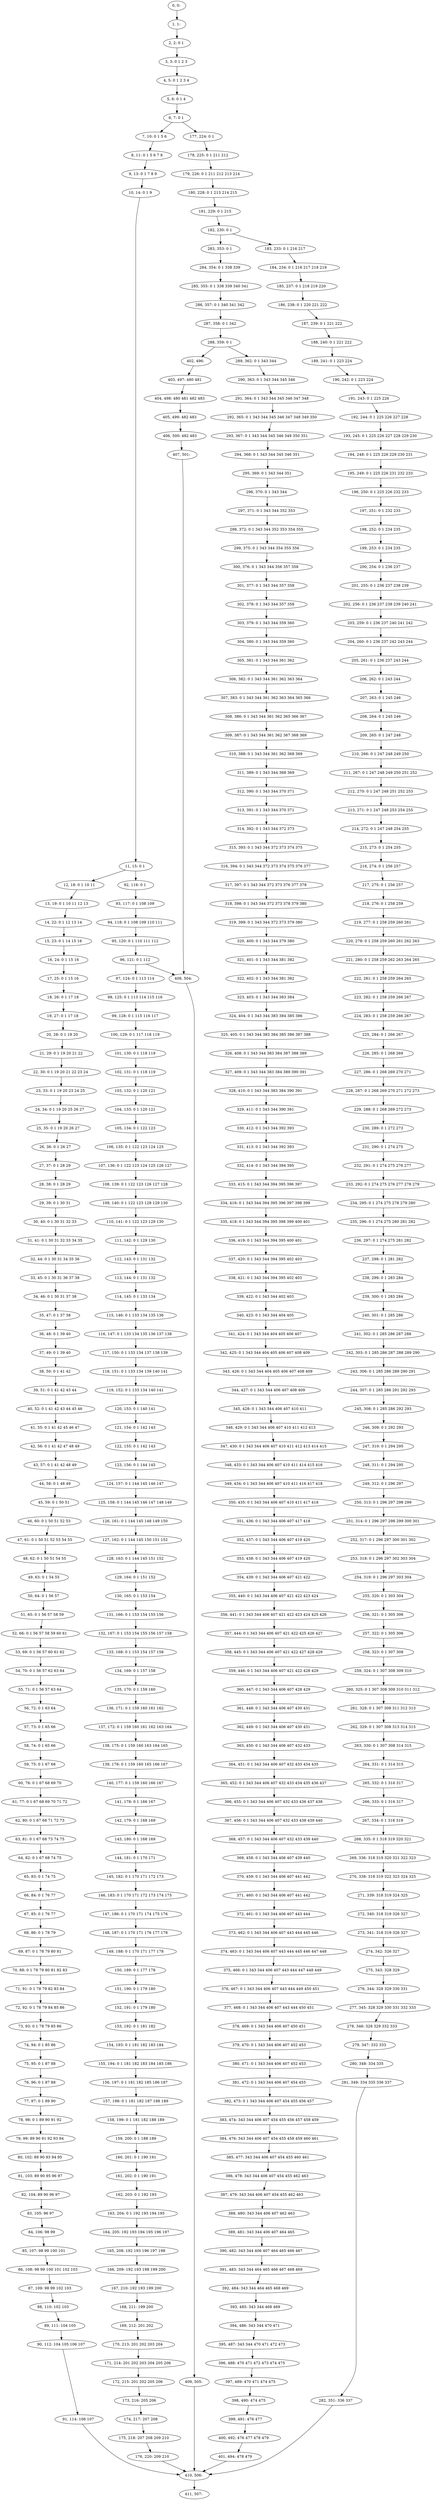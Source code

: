 digraph G {
0[label="0, 0: "];
1[label="1, 1: "];
2[label="2, 2: 0 1 "];
3[label="3, 3: 0 1 2 3 "];
4[label="4, 5: 0 1 2 3 4 "];
5[label="5, 6: 0 1 4 "];
6[label="6, 7: 0 1 "];
7[label="7, 10: 0 1 5 6 "];
8[label="8, 11: 0 1 5 6 7 8 "];
9[label="9, 13: 0 1 7 8 9 "];
10[label="10, 14: 0 1 9 "];
11[label="11, 15: 0 1 "];
12[label="12, 18: 0 1 10 11 "];
13[label="13, 19: 0 1 10 11 12 13 "];
14[label="14, 22: 0 1 12 13 14 "];
15[label="15, 23: 0 1 14 15 16 "];
16[label="16, 24: 0 1 15 16 "];
17[label="17, 25: 0 1 15 16 "];
18[label="18, 26: 0 1 17 18 "];
19[label="19, 27: 0 1 17 18 "];
20[label="20, 28: 0 1 19 20 "];
21[label="21, 29: 0 1 19 20 21 22 "];
22[label="22, 30: 0 1 19 20 21 22 23 24 "];
23[label="23, 33: 0 1 19 20 23 24 25 "];
24[label="24, 34: 0 1 19 20 25 26 27 "];
25[label="25, 35: 0 1 19 20 26 27 "];
26[label="26, 36: 0 1 26 27 "];
27[label="27, 37: 0 1 28 29 "];
28[label="28, 38: 0 1 28 29 "];
29[label="29, 39: 0 1 30 31 "];
30[label="30, 40: 0 1 30 31 32 33 "];
31[label="31, 41: 0 1 30 31 32 33 34 35 "];
32[label="32, 44: 0 1 30 31 34 35 36 "];
33[label="33, 45: 0 1 30 31 36 37 38 "];
34[label="34, 46: 0 1 30 31 37 38 "];
35[label="35, 47: 0 1 37 38 "];
36[label="36, 48: 0 1 39 40 "];
37[label="37, 49: 0 1 39 40 "];
38[label="38, 50: 0 1 41 42 "];
39[label="39, 51: 0 1 41 42 43 44 "];
40[label="40, 52: 0 1 41 42 43 44 45 46 "];
41[label="41, 55: 0 1 41 42 45 46 47 "];
42[label="42, 56: 0 1 41 42 47 48 49 "];
43[label="43, 57: 0 1 41 42 48 49 "];
44[label="44, 58: 0 1 48 49 "];
45[label="45, 59: 0 1 50 51 "];
46[label="46, 60: 0 1 50 51 52 53 "];
47[label="47, 61: 0 1 50 51 52 53 54 55 "];
48[label="48, 62: 0 1 50 51 54 55 "];
49[label="49, 63: 0 1 54 55 "];
50[label="50, 64: 0 1 56 57 "];
51[label="51, 65: 0 1 56 57 58 59 "];
52[label="52, 66: 0 1 56 57 58 59 60 61 "];
53[label="53, 69: 0 1 56 57 60 61 62 "];
54[label="54, 70: 0 1 56 57 62 63 64 "];
55[label="55, 71: 0 1 56 57 63 64 "];
56[label="56, 72: 0 1 63 64 "];
57[label="57, 73: 0 1 65 66 "];
58[label="58, 74: 0 1 65 66 "];
59[label="59, 75: 0 1 67 68 "];
60[label="60, 76: 0 1 67 68 69 70 "];
61[label="61, 77: 0 1 67 68 69 70 71 72 "];
62[label="62, 80: 0 1 67 68 71 72 73 "];
63[label="63, 81: 0 1 67 68 73 74 75 "];
64[label="64, 82: 0 1 67 68 74 75 "];
65[label="65, 83: 0 1 74 75 "];
66[label="66, 84: 0 1 76 77 "];
67[label="67, 85: 0 1 76 77 "];
68[label="68, 86: 0 1 78 79 "];
69[label="69, 87: 0 1 78 79 80 81 "];
70[label="70, 88: 0 1 78 79 80 81 82 83 "];
71[label="71, 91: 0 1 78 79 82 83 84 "];
72[label="72, 92: 0 1 78 79 84 85 86 "];
73[label="73, 93: 0 1 78 79 85 86 "];
74[label="74, 94: 0 1 85 86 "];
75[label="75, 95: 0 1 87 88 "];
76[label="76, 96: 0 1 87 88 "];
77[label="77, 97: 0 1 89 90 "];
78[label="78, 98: 0 1 89 90 91 92 "];
79[label="79, 99: 89 90 91 92 93 94 "];
80[label="80, 102: 89 90 93 94 95 "];
81[label="81, 103: 89 90 95 96 97 "];
82[label="82, 104: 89 90 96 97 "];
83[label="83, 105: 96 97 "];
84[label="84, 106: 98 99 "];
85[label="85, 107: 98 99 100 101 "];
86[label="86, 108: 98 99 100 101 102 103 "];
87[label="87, 109: 98 99 102 103 "];
88[label="88, 110: 102 103 "];
89[label="89, 111: 104 105 "];
90[label="90, 112: 104 105 106 107 "];
91[label="91, 114: 106 107 "];
92[label="92, 116: 0 1 "];
93[label="93, 117: 0 1 108 109 "];
94[label="94, 118: 0 1 108 109 110 111 "];
95[label="95, 120: 0 1 110 111 112 "];
96[label="96, 121: 0 1 112 "];
97[label="97, 124: 0 1 113 114 "];
98[label="98, 125: 0 1 113 114 115 116 "];
99[label="99, 128: 0 1 115 116 117 "];
100[label="100, 129: 0 1 117 118 119 "];
101[label="101, 130: 0 1 118 119 "];
102[label="102, 131: 0 1 118 119 "];
103[label="103, 132: 0 1 120 121 "];
104[label="104, 133: 0 1 120 121 "];
105[label="105, 134: 0 1 122 123 "];
106[label="106, 135: 0 1 122 123 124 125 "];
107[label="107, 136: 0 1 122 123 124 125 126 127 "];
108[label="108, 139: 0 1 122 123 126 127 128 "];
109[label="109, 140: 0 1 122 123 128 129 130 "];
110[label="110, 141: 0 1 122 123 129 130 "];
111[label="111, 142: 0 1 129 130 "];
112[label="112, 143: 0 1 131 132 "];
113[label="113, 144: 0 1 131 132 "];
114[label="114, 145: 0 1 133 134 "];
115[label="115, 146: 0 1 133 134 135 136 "];
116[label="116, 147: 0 1 133 134 135 136 137 138 "];
117[label="117, 150: 0 1 133 134 137 138 139 "];
118[label="118, 151: 0 1 133 134 139 140 141 "];
119[label="119, 152: 0 1 133 134 140 141 "];
120[label="120, 153: 0 1 140 141 "];
121[label="121, 154: 0 1 142 143 "];
122[label="122, 155: 0 1 142 143 "];
123[label="123, 156: 0 1 144 145 "];
124[label="124, 157: 0 1 144 145 146 147 "];
125[label="125, 158: 0 1 144 145 146 147 148 149 "];
126[label="126, 161: 0 1 144 145 148 149 150 "];
127[label="127, 162: 0 1 144 145 150 151 152 "];
128[label="128, 163: 0 1 144 145 151 152 "];
129[label="129, 164: 0 1 151 152 "];
130[label="130, 165: 0 1 153 154 "];
131[label="131, 166: 0 1 153 154 155 156 "];
132[label="132, 167: 0 1 153 154 155 156 157 158 "];
133[label="133, 168: 0 1 153 154 157 158 "];
134[label="134, 169: 0 1 157 158 "];
135[label="135, 170: 0 1 159 160 "];
136[label="136, 171: 0 1 159 160 161 162 "];
137[label="137, 172: 0 1 159 160 161 162 163 164 "];
138[label="138, 175: 0 1 159 160 163 164 165 "];
139[label="139, 176: 0 1 159 160 165 166 167 "];
140[label="140, 177: 0 1 159 160 166 167 "];
141[label="141, 178: 0 1 166 167 "];
142[label="142, 179: 0 1 168 169 "];
143[label="143, 180: 0 1 168 169 "];
144[label="144, 181: 0 1 170 171 "];
145[label="145, 182: 0 1 170 171 172 173 "];
146[label="146, 183: 0 1 170 171 172 173 174 175 "];
147[label="147, 186: 0 1 170 171 174 175 176 "];
148[label="148, 187: 0 1 170 171 176 177 178 "];
149[label="149, 188: 0 1 170 171 177 178 "];
150[label="150, 189: 0 1 177 178 "];
151[label="151, 190: 0 1 179 180 "];
152[label="152, 191: 0 1 179 180 "];
153[label="153, 192: 0 1 181 182 "];
154[label="154, 193: 0 1 181 182 183 184 "];
155[label="155, 194: 0 1 181 182 183 184 185 186 "];
156[label="156, 197: 0 1 181 182 185 186 187 "];
157[label="157, 198: 0 1 181 182 187 188 189 "];
158[label="158, 199: 0 1 181 182 188 189 "];
159[label="159, 200: 0 1 188 189 "];
160[label="160, 201: 0 1 190 191 "];
161[label="161, 202: 0 1 190 191 "];
162[label="162, 203: 0 1 192 193 "];
163[label="163, 204: 0 1 192 193 194 195 "];
164[label="164, 205: 192 193 194 195 196 197 "];
165[label="165, 208: 192 193 196 197 198 "];
166[label="166, 209: 192 193 198 199 200 "];
167[label="167, 210: 192 193 199 200 "];
168[label="168, 211: 199 200 "];
169[label="169, 212: 201 202 "];
170[label="170, 213: 201 202 203 204 "];
171[label="171, 214: 201 202 203 204 205 206 "];
172[label="172, 215: 201 202 205 206 "];
173[label="173, 216: 205 206 "];
174[label="174, 217: 207 208 "];
175[label="175, 218: 207 208 209 210 "];
176[label="176, 220: 209 210 "];
177[label="177, 224: 0 1 "];
178[label="178, 225: 0 1 211 212 "];
179[label="179, 226: 0 1 211 212 213 214 "];
180[label="180, 228: 0 1 213 214 215 "];
181[label="181, 229: 0 1 215 "];
182[label="182, 230: 0 1 "];
183[label="183, 233: 0 1 216 217 "];
184[label="184, 234: 0 1 216 217 218 219 "];
185[label="185, 237: 0 1 218 219 220 "];
186[label="186, 238: 0 1 220 221 222 "];
187[label="187, 239: 0 1 221 222 "];
188[label="188, 240: 0 1 221 222 "];
189[label="189, 241: 0 1 223 224 "];
190[label="190, 242: 0 1 223 224 "];
191[label="191, 243: 0 1 225 226 "];
192[label="192, 244: 0 1 225 226 227 228 "];
193[label="193, 245: 0 1 225 226 227 228 229 230 "];
194[label="194, 248: 0 1 225 226 229 230 231 "];
195[label="195, 249: 0 1 225 226 231 232 233 "];
196[label="196, 250: 0 1 225 226 232 233 "];
197[label="197, 251: 0 1 232 233 "];
198[label="198, 252: 0 1 234 235 "];
199[label="199, 253: 0 1 234 235 "];
200[label="200, 254: 0 1 236 237 "];
201[label="201, 255: 0 1 236 237 238 239 "];
202[label="202, 256: 0 1 236 237 238 239 240 241 "];
203[label="203, 259: 0 1 236 237 240 241 242 "];
204[label="204, 260: 0 1 236 237 242 243 244 "];
205[label="205, 261: 0 1 236 237 243 244 "];
206[label="206, 262: 0 1 243 244 "];
207[label="207, 263: 0 1 245 246 "];
208[label="208, 264: 0 1 245 246 "];
209[label="209, 265: 0 1 247 248 "];
210[label="210, 266: 0 1 247 248 249 250 "];
211[label="211, 267: 0 1 247 248 249 250 251 252 "];
212[label="212, 270: 0 1 247 248 251 252 253 "];
213[label="213, 271: 0 1 247 248 253 254 255 "];
214[label="214, 272: 0 1 247 248 254 255 "];
215[label="215, 273: 0 1 254 255 "];
216[label="216, 274: 0 1 256 257 "];
217[label="217, 275: 0 1 256 257 "];
218[label="218, 276: 0 1 258 259 "];
219[label="219, 277: 0 1 258 259 260 261 "];
220[label="220, 278: 0 1 258 259 260 261 262 263 "];
221[label="221, 280: 0 1 258 259 262 263 264 265 "];
222[label="222, 281: 0 1 258 259 264 265 "];
223[label="223, 282: 0 1 258 259 266 267 "];
224[label="224, 283: 0 1 258 259 266 267 "];
225[label="225, 284: 0 1 266 267 "];
226[label="226, 285: 0 1 268 269 "];
227[label="227, 286: 0 1 268 269 270 271 "];
228[label="228, 287: 0 1 268 269 270 271 272 273 "];
229[label="229, 288: 0 1 268 269 272 273 "];
230[label="230, 289: 0 1 272 273 "];
231[label="231, 290: 0 1 274 275 "];
232[label="232, 291: 0 1 274 275 276 277 "];
233[label="233, 292: 0 1 274 275 276 277 278 279 "];
234[label="234, 295: 0 1 274 275 278 279 280 "];
235[label="235, 296: 0 1 274 275 280 281 282 "];
236[label="236, 297: 0 1 274 275 281 282 "];
237[label="237, 298: 0 1 281 282 "];
238[label="238, 299: 0 1 283 284 "];
239[label="239, 300: 0 1 283 284 "];
240[label="240, 301: 0 1 285 286 "];
241[label="241, 302: 0 1 285 286 287 288 "];
242[label="242, 303: 0 1 285 286 287 288 289 290 "];
243[label="243, 306: 0 1 285 286 289 290 291 "];
244[label="244, 307: 0 1 285 286 291 292 293 "];
245[label="245, 308: 0 1 285 286 292 293 "];
246[label="246, 309: 0 1 292 293 "];
247[label="247, 310: 0 1 294 295 "];
248[label="248, 311: 0 1 294 295 "];
249[label="249, 312: 0 1 296 297 "];
250[label="250, 313: 0 1 296 297 298 299 "];
251[label="251, 314: 0 1 296 297 298 299 300 301 "];
252[label="252, 317: 0 1 296 297 300 301 302 "];
253[label="253, 318: 0 1 296 297 302 303 304 "];
254[label="254, 319: 0 1 296 297 303 304 "];
255[label="255, 320: 0 1 303 304 "];
256[label="256, 321: 0 1 305 306 "];
257[label="257, 322: 0 1 305 306 "];
258[label="258, 323: 0 1 307 308 "];
259[label="259, 324: 0 1 307 308 309 310 "];
260[label="260, 325: 0 1 307 308 309 310 311 312 "];
261[label="261, 328: 0 1 307 308 311 312 313 "];
262[label="262, 329: 0 1 307 308 313 314 315 "];
263[label="263, 330: 0 1 307 308 314 315 "];
264[label="264, 331: 0 1 314 315 "];
265[label="265, 332: 0 1 316 317 "];
266[label="266, 333: 0 1 316 317 "];
267[label="267, 334: 0 1 318 319 "];
268[label="268, 335: 0 1 318 319 320 321 "];
269[label="269, 336: 318 319 320 321 322 323 "];
270[label="270, 338: 318 319 322 323 324 325 "];
271[label="271, 339: 318 319 324 325 "];
272[label="272, 340: 318 319 326 327 "];
273[label="273, 341: 318 319 326 327 "];
274[label="274, 342: 326 327 "];
275[label="275, 343: 328 329 "];
276[label="276, 344: 328 329 330 331 "];
277[label="277, 345: 328 329 330 331 332 333 "];
278[label="278, 346: 328 329 332 333 "];
279[label="279, 347: 332 333 "];
280[label="280, 348: 334 335 "];
281[label="281, 349: 334 335 336 337 "];
282[label="282, 351: 336 337 "];
283[label="283, 353: 0 1 "];
284[label="284, 354: 0 1 338 339 "];
285[label="285, 355: 0 1 338 339 340 341 "];
286[label="286, 357: 0 1 340 341 342 "];
287[label="287, 358: 0 1 342 "];
288[label="288, 359: 0 1 "];
289[label="289, 362: 0 1 343 344 "];
290[label="290, 363: 0 1 343 344 345 346 "];
291[label="291, 364: 0 1 343 344 345 346 347 348 "];
292[label="292, 365: 0 1 343 344 345 346 347 348 349 350 "];
293[label="293, 367: 0 1 343 344 345 346 349 350 351 "];
294[label="294, 368: 0 1 343 344 345 346 351 "];
295[label="295, 369: 0 1 343 344 351 "];
296[label="296, 370: 0 1 343 344 "];
297[label="297, 371: 0 1 343 344 352 353 "];
298[label="298, 372: 0 1 343 344 352 353 354 355 "];
299[label="299, 375: 0 1 343 344 354 355 356 "];
300[label="300, 376: 0 1 343 344 356 357 358 "];
301[label="301, 377: 0 1 343 344 357 358 "];
302[label="302, 378: 0 1 343 344 357 358 "];
303[label="303, 379: 0 1 343 344 359 360 "];
304[label="304, 380: 0 1 343 344 359 360 "];
305[label="305, 381: 0 1 343 344 361 362 "];
306[label="306, 382: 0 1 343 344 361 362 363 364 "];
307[label="307, 383: 0 1 343 344 361 362 363 364 365 366 "];
308[label="308, 386: 0 1 343 344 361 362 365 366 367 "];
309[label="309, 387: 0 1 343 344 361 362 367 368 369 "];
310[label="310, 388: 0 1 343 344 361 362 368 369 "];
311[label="311, 389: 0 1 343 344 368 369 "];
312[label="312, 390: 0 1 343 344 370 371 "];
313[label="313, 391: 0 1 343 344 370 371 "];
314[label="314, 392: 0 1 343 344 372 373 "];
315[label="315, 393: 0 1 343 344 372 373 374 375 "];
316[label="316, 394: 0 1 343 344 372 373 374 375 376 377 "];
317[label="317, 397: 0 1 343 344 372 373 376 377 378 "];
318[label="318, 398: 0 1 343 344 372 373 378 379 380 "];
319[label="319, 399: 0 1 343 344 372 373 379 380 "];
320[label="320, 400: 0 1 343 344 379 380 "];
321[label="321, 401: 0 1 343 344 381 382 "];
322[label="322, 402: 0 1 343 344 381 382 "];
323[label="323, 403: 0 1 343 344 383 384 "];
324[label="324, 404: 0 1 343 344 383 384 385 386 "];
325[label="325, 405: 0 1 343 344 383 384 385 386 387 388 "];
326[label="326, 408: 0 1 343 344 383 384 387 388 389 "];
327[label="327, 409: 0 1 343 344 383 384 389 390 391 "];
328[label="328, 410: 0 1 343 344 383 384 390 391 "];
329[label="329, 411: 0 1 343 344 390 391 "];
330[label="330, 412: 0 1 343 344 392 393 "];
331[label="331, 413: 0 1 343 344 392 393 "];
332[label="332, 414: 0 1 343 344 394 395 "];
333[label="333, 415: 0 1 343 344 394 395 396 397 "];
334[label="334, 416: 0 1 343 344 394 395 396 397 398 399 "];
335[label="335, 418: 0 1 343 344 394 395 398 399 400 401 "];
336[label="336, 419: 0 1 343 344 394 395 400 401 "];
337[label="337, 420: 0 1 343 344 394 395 402 403 "];
338[label="338, 421: 0 1 343 344 394 395 402 403 "];
339[label="339, 422: 0 1 343 344 402 403 "];
340[label="340, 423: 0 1 343 344 404 405 "];
341[label="341, 424: 0 1 343 344 404 405 406 407 "];
342[label="342, 425: 0 1 343 344 404 405 406 407 408 409 "];
343[label="343, 426: 0 1 343 344 404 405 406 407 408 409 "];
344[label="344, 427: 0 1 343 344 406 407 408 409 "];
345[label="345, 428: 0 1 343 344 406 407 410 411 "];
346[label="346, 429: 0 1 343 344 406 407 410 411 412 413 "];
347[label="347, 430: 0 1 343 344 406 407 410 411 412 413 414 415 "];
348[label="348, 433: 0 1 343 344 406 407 410 411 414 415 416 "];
349[label="349, 434: 0 1 343 344 406 407 410 411 416 417 418 "];
350[label="350, 435: 0 1 343 344 406 407 410 411 417 418 "];
351[label="351, 436: 0 1 343 344 406 407 417 418 "];
352[label="352, 437: 0 1 343 344 406 407 419 420 "];
353[label="353, 438: 0 1 343 344 406 407 419 420 "];
354[label="354, 439: 0 1 343 344 406 407 421 422 "];
355[label="355, 440: 0 1 343 344 406 407 421 422 423 424 "];
356[label="356, 441: 0 1 343 344 406 407 421 422 423 424 425 426 "];
357[label="357, 444: 0 1 343 344 406 407 421 422 425 426 427 "];
358[label="358, 445: 0 1 343 344 406 407 421 422 427 428 429 "];
359[label="359, 446: 0 1 343 344 406 407 421 422 428 429 "];
360[label="360, 447: 0 1 343 344 406 407 428 429 "];
361[label="361, 448: 0 1 343 344 406 407 430 431 "];
362[label="362, 449: 0 1 343 344 406 407 430 431 "];
363[label="363, 450: 0 1 343 344 406 407 432 433 "];
364[label="364, 451: 0 1 343 344 406 407 432 433 434 435 "];
365[label="365, 452: 0 1 343 344 406 407 432 433 434 435 436 437 "];
366[label="366, 455: 0 1 343 344 406 407 432 433 436 437 438 "];
367[label="367, 456: 0 1 343 344 406 407 432 433 438 439 440 "];
368[label="368, 457: 0 1 343 344 406 407 432 433 439 440 "];
369[label="369, 458: 0 1 343 344 406 407 439 440 "];
370[label="370, 459: 0 1 343 344 406 407 441 442 "];
371[label="371, 460: 0 1 343 344 406 407 441 442 "];
372[label="372, 461: 0 1 343 344 406 407 443 444 "];
373[label="373, 462: 0 1 343 344 406 407 443 444 445 446 "];
374[label="374, 463: 0 1 343 344 406 407 443 444 445 446 447 448 "];
375[label="375, 466: 0 1 343 344 406 407 443 444 447 448 449 "];
376[label="376, 467: 0 1 343 344 406 407 443 444 449 450 451 "];
377[label="377, 468: 0 1 343 344 406 407 443 444 450 451 "];
378[label="378, 469: 0 1 343 344 406 407 450 451 "];
379[label="379, 470: 0 1 343 344 406 407 452 453 "];
380[label="380, 471: 0 1 343 344 406 407 452 453 "];
381[label="381, 472: 0 1 343 344 406 407 454 455 "];
382[label="382, 473: 0 1 343 344 406 407 454 455 456 457 "];
383[label="383, 474: 343 344 406 407 454 455 456 457 458 459 "];
384[label="384, 476: 343 344 406 407 454 455 458 459 460 461 "];
385[label="385, 477: 343 344 406 407 454 455 460 461 "];
386[label="386, 478: 343 344 406 407 454 455 462 463 "];
387[label="387, 479: 343 344 406 407 454 455 462 463 "];
388[label="388, 480: 343 344 406 407 462 463 "];
389[label="389, 481: 343 344 406 407 464 465 "];
390[label="390, 482: 343 344 406 407 464 465 466 467 "];
391[label="391, 483: 343 344 464 465 466 467 468 469 "];
392[label="392, 484: 343 344 464 465 468 469 "];
393[label="393, 485: 343 344 468 469 "];
394[label="394, 486: 343 344 470 471 "];
395[label="395, 487: 343 344 470 471 472 473 "];
396[label="396, 488: 470 471 472 473 474 475 "];
397[label="397, 489: 470 471 474 475 "];
398[label="398, 490: 474 475 "];
399[label="399, 491: 476 477 "];
400[label="400, 492: 476 477 478 479 "];
401[label="401, 494: 478 479 "];
402[label="402, 496: "];
403[label="403, 497: 480 481 "];
404[label="404, 498: 480 481 482 483 "];
405[label="405, 499: 482 483 "];
406[label="406, 500: 482 483 "];
407[label="407, 501: "];
408[label="408, 504: "];
409[label="409, 505: "];
410[label="410, 506: "];
411[label="411, 507: "];
0->1 ;
1->2 ;
2->3 ;
3->4 ;
4->5 ;
5->6 ;
6->7 ;
6->177 ;
7->8 ;
8->9 ;
9->10 ;
10->11 ;
11->12 ;
11->92 ;
12->13 ;
13->14 ;
14->15 ;
15->16 ;
16->17 ;
17->18 ;
18->19 ;
19->20 ;
20->21 ;
21->22 ;
22->23 ;
23->24 ;
24->25 ;
25->26 ;
26->27 ;
27->28 ;
28->29 ;
29->30 ;
30->31 ;
31->32 ;
32->33 ;
33->34 ;
34->35 ;
35->36 ;
36->37 ;
37->38 ;
38->39 ;
39->40 ;
40->41 ;
41->42 ;
42->43 ;
43->44 ;
44->45 ;
45->46 ;
46->47 ;
47->48 ;
48->49 ;
49->50 ;
50->51 ;
51->52 ;
52->53 ;
53->54 ;
54->55 ;
55->56 ;
56->57 ;
57->58 ;
58->59 ;
59->60 ;
60->61 ;
61->62 ;
62->63 ;
63->64 ;
64->65 ;
65->66 ;
66->67 ;
67->68 ;
68->69 ;
69->70 ;
70->71 ;
71->72 ;
72->73 ;
73->74 ;
74->75 ;
75->76 ;
76->77 ;
77->78 ;
78->79 ;
79->80 ;
80->81 ;
81->82 ;
82->83 ;
83->84 ;
84->85 ;
85->86 ;
86->87 ;
87->88 ;
88->89 ;
89->90 ;
90->91 ;
91->410 ;
92->93 ;
93->94 ;
94->95 ;
95->96 ;
96->97 ;
96->408 ;
97->98 ;
98->99 ;
99->100 ;
100->101 ;
101->102 ;
102->103 ;
103->104 ;
104->105 ;
105->106 ;
106->107 ;
107->108 ;
108->109 ;
109->110 ;
110->111 ;
111->112 ;
112->113 ;
113->114 ;
114->115 ;
115->116 ;
116->117 ;
117->118 ;
118->119 ;
119->120 ;
120->121 ;
121->122 ;
122->123 ;
123->124 ;
124->125 ;
125->126 ;
126->127 ;
127->128 ;
128->129 ;
129->130 ;
130->131 ;
131->132 ;
132->133 ;
133->134 ;
134->135 ;
135->136 ;
136->137 ;
137->138 ;
138->139 ;
139->140 ;
140->141 ;
141->142 ;
142->143 ;
143->144 ;
144->145 ;
145->146 ;
146->147 ;
147->148 ;
148->149 ;
149->150 ;
150->151 ;
151->152 ;
152->153 ;
153->154 ;
154->155 ;
155->156 ;
156->157 ;
157->158 ;
158->159 ;
159->160 ;
160->161 ;
161->162 ;
162->163 ;
163->164 ;
164->165 ;
165->166 ;
166->167 ;
167->168 ;
168->169 ;
169->170 ;
170->171 ;
171->172 ;
172->173 ;
173->174 ;
174->175 ;
175->176 ;
176->410 ;
177->178 ;
178->179 ;
179->180 ;
180->181 ;
181->182 ;
182->183 ;
182->283 ;
183->184 ;
184->185 ;
185->186 ;
186->187 ;
187->188 ;
188->189 ;
189->190 ;
190->191 ;
191->192 ;
192->193 ;
193->194 ;
194->195 ;
195->196 ;
196->197 ;
197->198 ;
198->199 ;
199->200 ;
200->201 ;
201->202 ;
202->203 ;
203->204 ;
204->205 ;
205->206 ;
206->207 ;
207->208 ;
208->209 ;
209->210 ;
210->211 ;
211->212 ;
212->213 ;
213->214 ;
214->215 ;
215->216 ;
216->217 ;
217->218 ;
218->219 ;
219->220 ;
220->221 ;
221->222 ;
222->223 ;
223->224 ;
224->225 ;
225->226 ;
226->227 ;
227->228 ;
228->229 ;
229->230 ;
230->231 ;
231->232 ;
232->233 ;
233->234 ;
234->235 ;
235->236 ;
236->237 ;
237->238 ;
238->239 ;
239->240 ;
240->241 ;
241->242 ;
242->243 ;
243->244 ;
244->245 ;
245->246 ;
246->247 ;
247->248 ;
248->249 ;
249->250 ;
250->251 ;
251->252 ;
252->253 ;
253->254 ;
254->255 ;
255->256 ;
256->257 ;
257->258 ;
258->259 ;
259->260 ;
260->261 ;
261->262 ;
262->263 ;
263->264 ;
264->265 ;
265->266 ;
266->267 ;
267->268 ;
268->269 ;
269->270 ;
270->271 ;
271->272 ;
272->273 ;
273->274 ;
274->275 ;
275->276 ;
276->277 ;
277->278 ;
278->279 ;
279->280 ;
280->281 ;
281->282 ;
282->410 ;
283->284 ;
284->285 ;
285->286 ;
286->287 ;
287->288 ;
288->289 ;
288->402 ;
289->290 ;
290->291 ;
291->292 ;
292->293 ;
293->294 ;
294->295 ;
295->296 ;
296->297 ;
297->298 ;
298->299 ;
299->300 ;
300->301 ;
301->302 ;
302->303 ;
303->304 ;
304->305 ;
305->306 ;
306->307 ;
307->308 ;
308->309 ;
309->310 ;
310->311 ;
311->312 ;
312->313 ;
313->314 ;
314->315 ;
315->316 ;
316->317 ;
317->318 ;
318->319 ;
319->320 ;
320->321 ;
321->322 ;
322->323 ;
323->324 ;
324->325 ;
325->326 ;
326->327 ;
327->328 ;
328->329 ;
329->330 ;
330->331 ;
331->332 ;
332->333 ;
333->334 ;
334->335 ;
335->336 ;
336->337 ;
337->338 ;
338->339 ;
339->340 ;
340->341 ;
341->342 ;
342->343 ;
343->344 ;
344->345 ;
345->346 ;
346->347 ;
347->348 ;
348->349 ;
349->350 ;
350->351 ;
351->352 ;
352->353 ;
353->354 ;
354->355 ;
355->356 ;
356->357 ;
357->358 ;
358->359 ;
359->360 ;
360->361 ;
361->362 ;
362->363 ;
363->364 ;
364->365 ;
365->366 ;
366->367 ;
367->368 ;
368->369 ;
369->370 ;
370->371 ;
371->372 ;
372->373 ;
373->374 ;
374->375 ;
375->376 ;
376->377 ;
377->378 ;
378->379 ;
379->380 ;
380->381 ;
381->382 ;
382->383 ;
383->384 ;
384->385 ;
385->386 ;
386->387 ;
387->388 ;
388->389 ;
389->390 ;
390->391 ;
391->392 ;
392->393 ;
393->394 ;
394->395 ;
395->396 ;
396->397 ;
397->398 ;
398->399 ;
399->400 ;
400->401 ;
401->410 ;
402->403 ;
403->404 ;
404->405 ;
405->406 ;
406->407 ;
407->408 ;
408->409 ;
409->410 ;
410->411 ;
}
